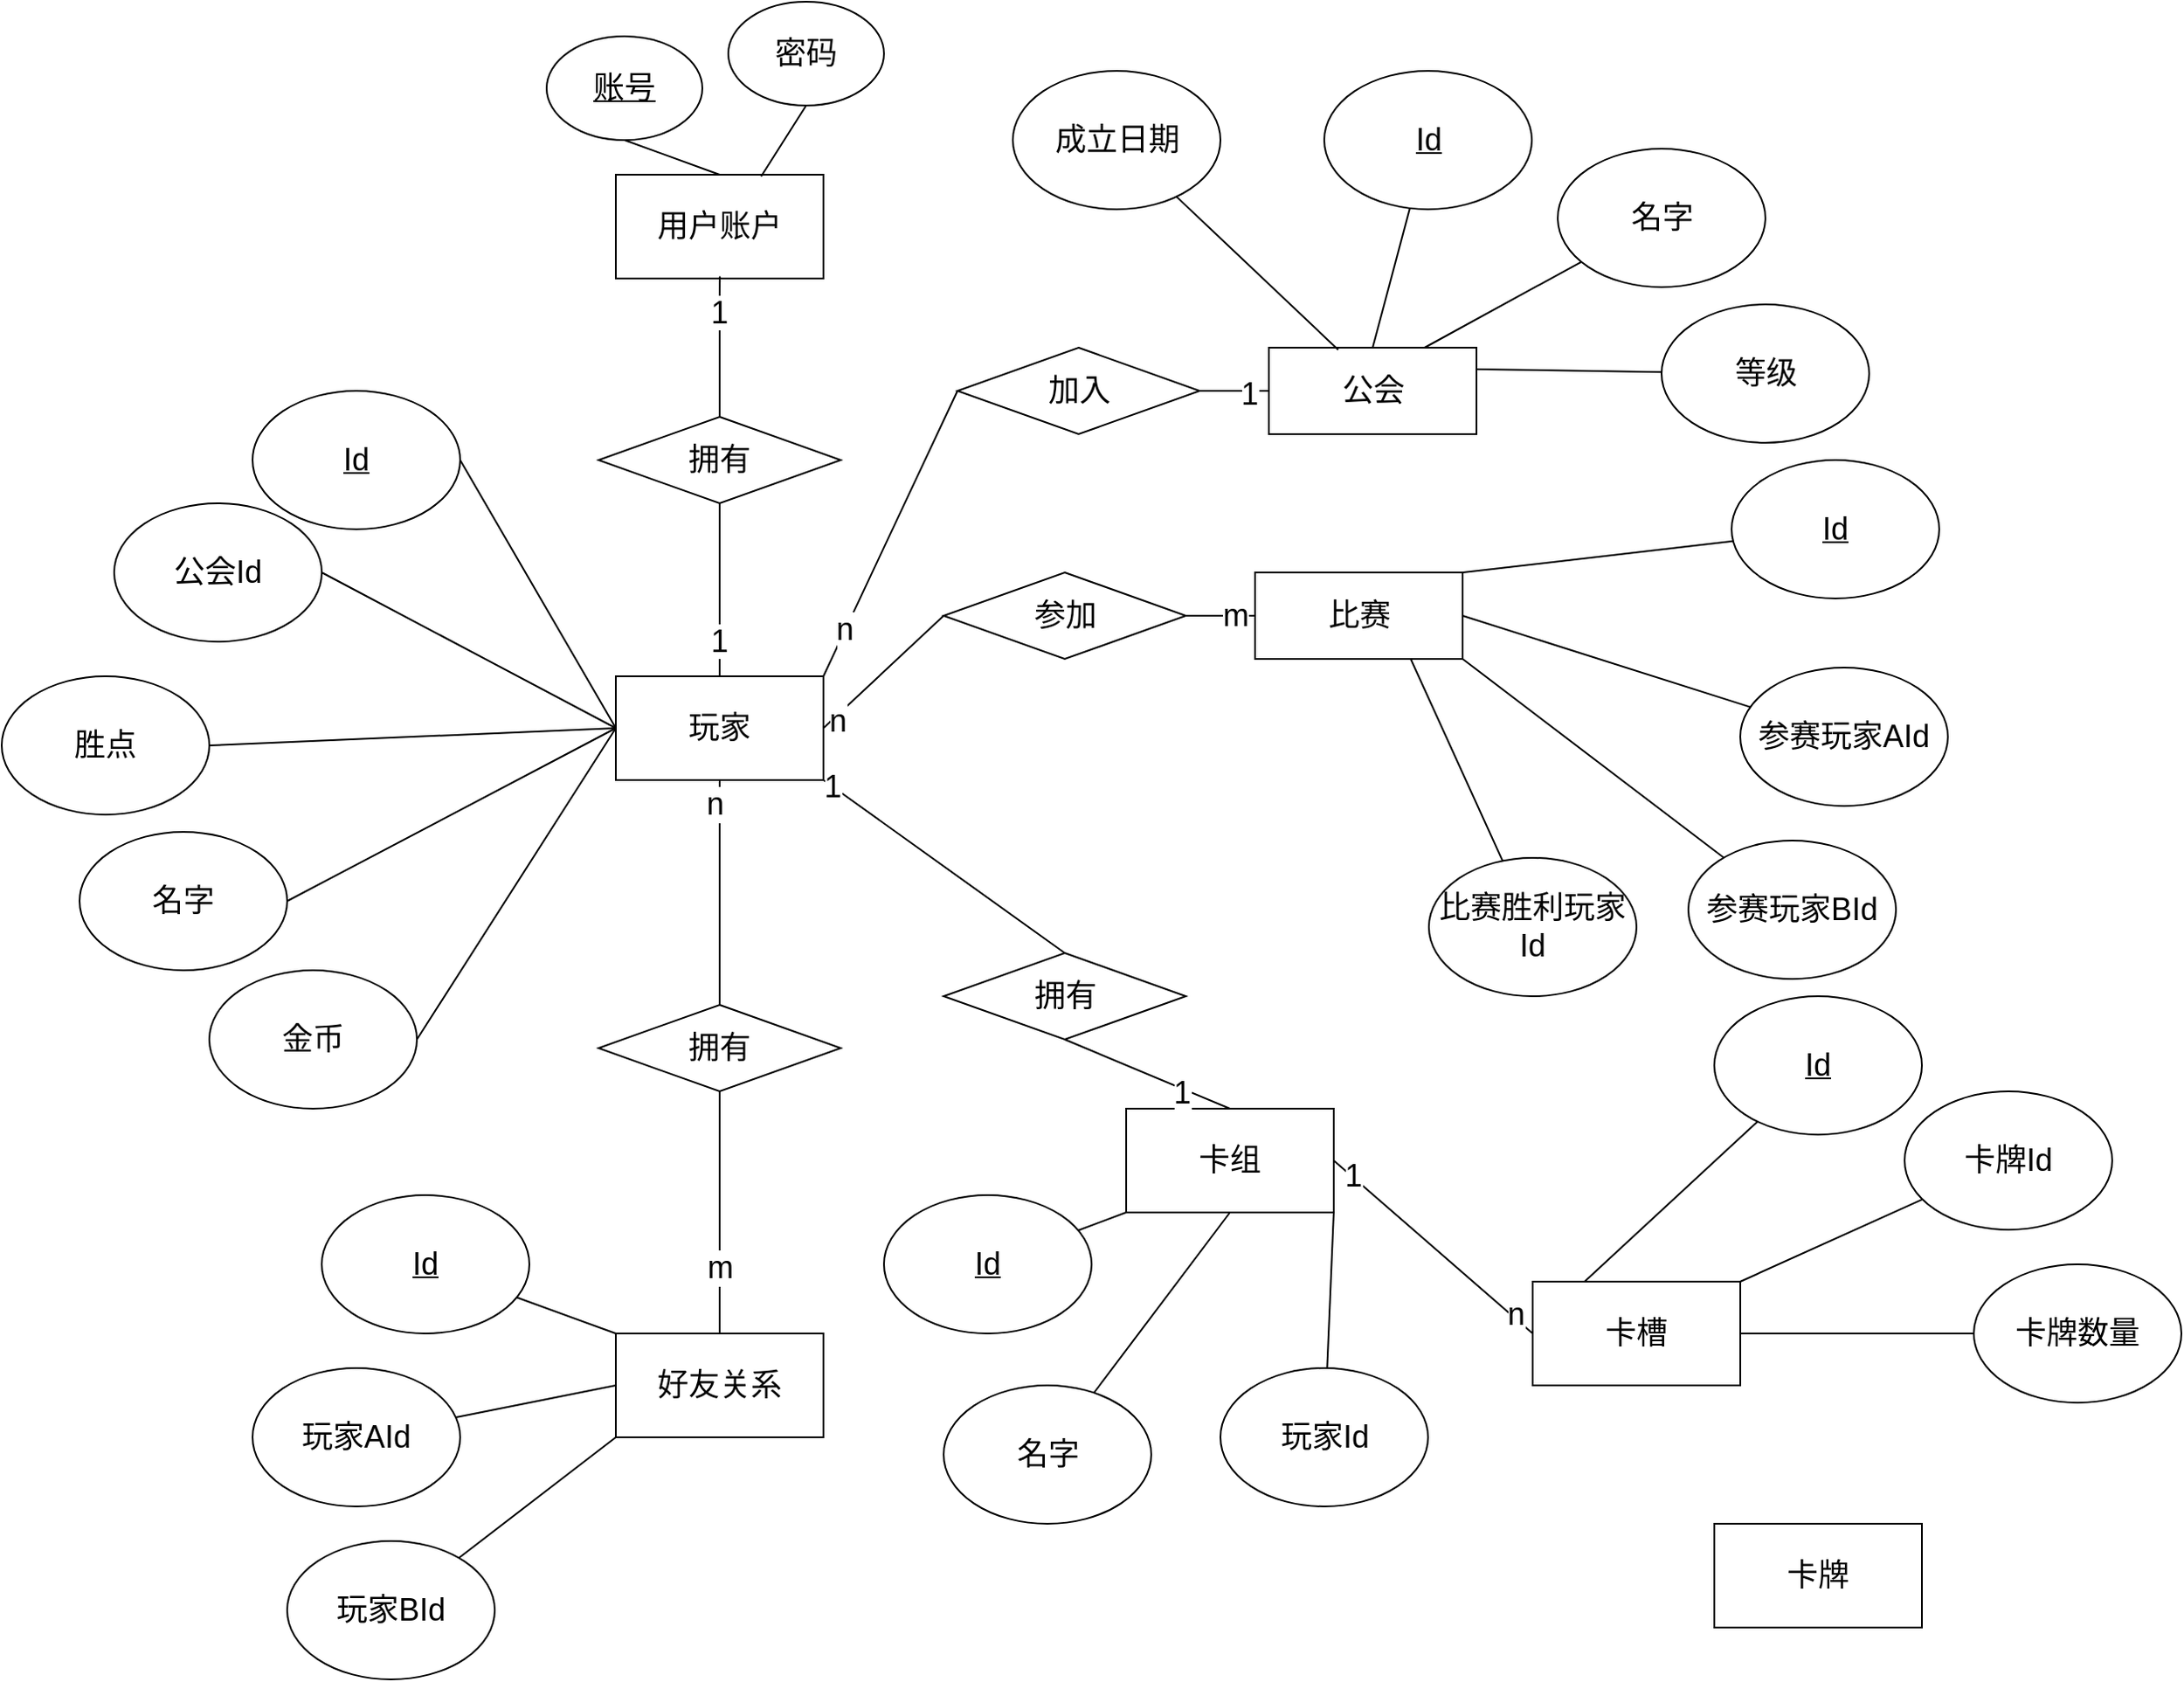 <mxfile version="14.7.0" type="github">
  <diagram id="R2lEEEUBdFMjLlhIrx00" name="Page-1">
    <mxGraphModel dx="2881" dy="1149" grid="1" gridSize="10" guides="1" tooltips="1" connect="1" arrows="1" fold="1" page="1" pageScale="1" pageWidth="850" pageHeight="1100" math="0" shadow="0" extFonts="Permanent Marker^https://fonts.googleapis.com/css?family=Permanent+Marker">
      <root>
        <mxCell id="0" />
        <mxCell id="1" parent="0" />
        <mxCell id="vkFkrPYaUuaXuIz3o4dd-1" value="玩家" style="rounded=0;whiteSpace=wrap;html=1;fontSize=18;" parent="1" vertex="1">
          <mxGeometry x="-45" y="390" width="120" height="60" as="geometry" />
        </mxCell>
        <mxCell id="vkFkrPYaUuaXuIz3o4dd-2" value="用户账户" style="rounded=0;whiteSpace=wrap;html=1;fontSize=18;" parent="1" vertex="1">
          <mxGeometry x="-45" y="100" width="120" height="60" as="geometry" />
        </mxCell>
        <mxCell id="vkFkrPYaUuaXuIz3o4dd-4" value="" style="endArrow=none;html=1;entryX=0.5;entryY=0;entryDx=0;entryDy=0;exitX=0.5;exitY=1;exitDx=0;exitDy=0;fontSize=18;" parent="1" source="vkFkrPYaUuaXuIz3o4dd-5" target="vkFkrPYaUuaXuIz3o4dd-2" edge="1">
          <mxGeometry width="50" height="50" relative="1" as="geometry">
            <mxPoint x="15" y="130" as="sourcePoint" />
            <mxPoint x="25" y="340" as="targetPoint" />
          </mxGeometry>
        </mxCell>
        <mxCell id="vkFkrPYaUuaXuIz3o4dd-5" value="&lt;u style=&quot;font-size: 18px;&quot;&gt;账号&lt;/u&gt;" style="ellipse;whiteSpace=wrap;html=1;fontSize=18;" parent="1" vertex="1">
          <mxGeometry x="-85" y="20" width="90" height="60" as="geometry" />
        </mxCell>
        <mxCell id="vkFkrPYaUuaXuIz3o4dd-7" value="" style="endArrow=none;html=1;entryX=0.7;entryY=0.017;entryDx=0;entryDy=0;exitX=0.5;exitY=1;exitDx=0;exitDy=0;entryPerimeter=0;fontSize=18;" parent="1" source="vkFkrPYaUuaXuIz3o4dd-8" target="vkFkrPYaUuaXuIz3o4dd-2" edge="1">
          <mxGeometry width="50" height="50" relative="1" as="geometry">
            <mxPoint x="120" y="110" as="sourcePoint" />
            <mxPoint x="120" y="150" as="targetPoint" />
          </mxGeometry>
        </mxCell>
        <mxCell id="vkFkrPYaUuaXuIz3o4dd-8" value="密码" style="ellipse;whiteSpace=wrap;html=1;fontSize=18;" parent="1" vertex="1">
          <mxGeometry x="20" width="90" height="60" as="geometry" />
        </mxCell>
        <mxCell id="vkFkrPYaUuaXuIz3o4dd-9" value="" style="endArrow=none;html=1;entryX=0.5;entryY=1;entryDx=0;entryDy=0;exitX=0.5;exitY=0;exitDx=0;exitDy=0;fontSize=18;" parent="1" source="vkFkrPYaUuaXuIz3o4dd-13" target="vkFkrPYaUuaXuIz3o4dd-10" edge="1">
          <mxGeometry width="50" height="50" relative="1" as="geometry">
            <mxPoint x="-25" y="390" as="sourcePoint" />
            <mxPoint x="25" y="340" as="targetPoint" />
          </mxGeometry>
        </mxCell>
        <mxCell id="vkFkrPYaUuaXuIz3o4dd-10" value="1" style="text;html=1;strokeColor=none;fillColor=none;align=center;verticalAlign=middle;whiteSpace=wrap;rounded=0;fontSize=18;" parent="1" vertex="1">
          <mxGeometry x="-5" y="170" width="40" height="20" as="geometry" />
        </mxCell>
        <mxCell id="vkFkrPYaUuaXuIz3o4dd-12" value="" style="endArrow=none;html=1;entryX=0.5;entryY=0;entryDx=0;entryDy=0;exitX=0.501;exitY=0.979;exitDx=0;exitDy=0;exitPerimeter=0;fontSize=18;" parent="1" source="vkFkrPYaUuaXuIz3o4dd-2" target="vkFkrPYaUuaXuIz3o4dd-10" edge="1">
          <mxGeometry width="50" height="50" relative="1" as="geometry">
            <mxPoint x="-5" y="300" as="sourcePoint" />
            <mxPoint x="45" y="250" as="targetPoint" />
          </mxGeometry>
        </mxCell>
        <mxCell id="vkFkrPYaUuaXuIz3o4dd-13" value="拥有" style="rhombus;whiteSpace=wrap;html=1;fontSize=18;" parent="1" vertex="1">
          <mxGeometry x="-55" y="240" width="140" height="50" as="geometry" />
        </mxCell>
        <mxCell id="vkFkrPYaUuaXuIz3o4dd-15" value="" style="endArrow=none;html=1;exitX=0.5;exitY=1;exitDx=0;exitDy=0;entryX=0.5;entryY=0;entryDx=0;entryDy=0;fontSize=18;" parent="1" source="vkFkrPYaUuaXuIz3o4dd-13" target="vkFkrPYaUuaXuIz3o4dd-16" edge="1">
          <mxGeometry width="50" height="50" relative="1" as="geometry">
            <mxPoint x="-48.36" y="288.8" as="sourcePoint" />
            <mxPoint x="-5" y="340" as="targetPoint" />
          </mxGeometry>
        </mxCell>
        <mxCell id="vkFkrPYaUuaXuIz3o4dd-16" value="1" style="text;html=1;strokeColor=none;fillColor=none;align=center;verticalAlign=middle;whiteSpace=wrap;rounded=0;fontSize=18;" parent="1" vertex="1">
          <mxGeometry x="-5" y="360" width="40" height="20" as="geometry" />
        </mxCell>
        <mxCell id="vkFkrPYaUuaXuIz3o4dd-17" value="" style="endArrow=none;html=1;exitX=0.5;exitY=0;exitDx=0;exitDy=0;entryX=0.5;entryY=1;entryDx=0;entryDy=0;fontSize=18;" parent="1" source="vkFkrPYaUuaXuIz3o4dd-1" target="vkFkrPYaUuaXuIz3o4dd-16" edge="1">
          <mxGeometry width="50" height="50" relative="1" as="geometry">
            <mxPoint x="25" y="290" as="sourcePoint" />
            <mxPoint x="15" y="360" as="targetPoint" />
          </mxGeometry>
        </mxCell>
        <mxCell id="vkFkrPYaUuaXuIz3o4dd-19" value="&lt;u style=&quot;font-size: 18px;&quot;&gt;Id&lt;/u&gt;" style="ellipse;whiteSpace=wrap;html=1;fontSize=18;" parent="1" vertex="1">
          <mxGeometry x="-255" y="225" width="120" height="80" as="geometry" />
        </mxCell>
        <mxCell id="vkFkrPYaUuaXuIz3o4dd-20" value="" style="endArrow=none;html=1;exitX=1;exitY=0.5;exitDx=0;exitDy=0;entryX=0;entryY=0.5;entryDx=0;entryDy=0;fontSize=18;" parent="1" source="vkFkrPYaUuaXuIz3o4dd-19" target="vkFkrPYaUuaXuIz3o4dd-1" edge="1">
          <mxGeometry width="50" height="50" relative="1" as="geometry">
            <mxPoint x="-55" y="350" as="sourcePoint" />
            <mxPoint x="-50" y="410" as="targetPoint" />
          </mxGeometry>
        </mxCell>
        <mxCell id="vkFkrPYaUuaXuIz3o4dd-21" value="名字" style="ellipse;whiteSpace=wrap;html=1;fontSize=18;" parent="1" vertex="1">
          <mxGeometry x="-355" y="480" width="120" height="80" as="geometry" />
        </mxCell>
        <mxCell id="vkFkrPYaUuaXuIz3o4dd-22" value="" style="endArrow=none;html=1;exitX=1;exitY=0.5;exitDx=0;exitDy=0;entryX=0;entryY=0.5;entryDx=0;entryDy=0;fontSize=18;" parent="1" source="vkFkrPYaUuaXuIz3o4dd-21" target="vkFkrPYaUuaXuIz3o4dd-1" edge="1">
          <mxGeometry width="50" height="50" relative="1" as="geometry">
            <mxPoint x="-45" y="440" as="sourcePoint" />
            <mxPoint x="-35" y="480" as="targetPoint" />
          </mxGeometry>
        </mxCell>
        <mxCell id="vkFkrPYaUuaXuIz3o4dd-34" value="好友关系" style="rounded=0;whiteSpace=wrap;html=1;fontSize=18;" parent="1" vertex="1">
          <mxGeometry x="-45" y="770" width="120" height="60" as="geometry" />
        </mxCell>
        <mxCell id="vkFkrPYaUuaXuIz3o4dd-36" value="" style="endArrow=none;html=1;exitX=0;exitY=0;exitDx=0;exitDy=0;fontSize=18;" parent="1" source="vkFkrPYaUuaXuIz3o4dd-34" target="vkFkrPYaUuaXuIz3o4dd-37" edge="1">
          <mxGeometry width="50" height="50" relative="1" as="geometry">
            <mxPoint x="235" y="650" as="sourcePoint" />
            <mxPoint x="-105" y="750" as="targetPoint" />
          </mxGeometry>
        </mxCell>
        <mxCell id="vkFkrPYaUuaXuIz3o4dd-37" value="&lt;u style=&quot;font-size: 18px;&quot;&gt;Id&lt;/u&gt;" style="ellipse;whiteSpace=wrap;html=1;fontSize=18;" parent="1" vertex="1">
          <mxGeometry x="-215" y="690" width="120" height="80" as="geometry" />
        </mxCell>
        <mxCell id="vkFkrPYaUuaXuIz3o4dd-38" value="" style="endArrow=none;html=1;exitX=0;exitY=0.5;exitDx=0;exitDy=0;fontSize=18;" parent="1" source="vkFkrPYaUuaXuIz3o4dd-34" target="vkFkrPYaUuaXuIz3o4dd-39" edge="1">
          <mxGeometry width="50" height="50" relative="1" as="geometry">
            <mxPoint x="235" y="650" as="sourcePoint" />
            <mxPoint x="-135" y="790" as="targetPoint" />
          </mxGeometry>
        </mxCell>
        <mxCell id="vkFkrPYaUuaXuIz3o4dd-39" value="玩家AId" style="ellipse;whiteSpace=wrap;html=1;fontSize=18;" parent="1" vertex="1">
          <mxGeometry x="-255" y="790" width="120" height="80" as="geometry" />
        </mxCell>
        <mxCell id="vkFkrPYaUuaXuIz3o4dd-40" value="" style="endArrow=none;html=1;exitX=0;exitY=1;exitDx=0;exitDy=0;fontSize=18;" parent="1" source="vkFkrPYaUuaXuIz3o4dd-34" target="vkFkrPYaUuaXuIz3o4dd-41" edge="1">
          <mxGeometry width="50" height="50" relative="1" as="geometry">
            <mxPoint x="225" y="740" as="sourcePoint" />
            <mxPoint x="-195" y="900" as="targetPoint" />
          </mxGeometry>
        </mxCell>
        <mxCell id="vkFkrPYaUuaXuIz3o4dd-41" value="玩家BId" style="ellipse;whiteSpace=wrap;html=1;fontSize=18;" parent="1" vertex="1">
          <mxGeometry x="-235" y="890" width="120" height="80" as="geometry" />
        </mxCell>
        <mxCell id="vkFkrPYaUuaXuIz3o4dd-42" value="" style="endArrow=none;html=1;exitX=0.5;exitY=0;exitDx=0;exitDy=0;entryX=0.5;entryY=1;entryDx=0;entryDy=0;fontSize=18;" parent="1" source="vkFkrPYaUuaXuIz3o4dd-34" target="vkFkrPYaUuaXuIz3o4dd-44" edge="1">
          <mxGeometry width="50" height="50" relative="1" as="geometry">
            <mxPoint x="470" y="750" as="sourcePoint" />
            <mxPoint x="260" y="730" as="targetPoint" />
          </mxGeometry>
        </mxCell>
        <mxCell id="Mea2621qkBVW6a5re74a-2" value="m" style="edgeLabel;html=1;align=center;verticalAlign=middle;resizable=0;points=[];fontSize=18;" vertex="1" connectable="0" parent="vkFkrPYaUuaXuIz3o4dd-42">
          <mxGeometry x="-0.46" relative="1" as="geometry">
            <mxPoint as="offset" />
          </mxGeometry>
        </mxCell>
        <mxCell id="vkFkrPYaUuaXuIz3o4dd-44" value="拥有" style="rhombus;whiteSpace=wrap;html=1;fontSize=18;" parent="1" vertex="1">
          <mxGeometry x="-55" y="580" width="140" height="50" as="geometry" />
        </mxCell>
        <mxCell id="vkFkrPYaUuaXuIz3o4dd-45" value="" style="endArrow=none;html=1;exitX=0.5;exitY=0;exitDx=0;exitDy=0;entryX=0.5;entryY=1;entryDx=0;entryDy=0;fontSize=18;" parent="1" source="vkFkrPYaUuaXuIz3o4dd-44" target="vkFkrPYaUuaXuIz3o4dd-1" edge="1">
          <mxGeometry width="50" height="50" relative="1" as="geometry">
            <mxPoint x="470" y="680" as="sourcePoint" />
            <mxPoint x="520" y="630" as="targetPoint" />
          </mxGeometry>
        </mxCell>
        <mxCell id="Mea2621qkBVW6a5re74a-1" value="n" style="edgeLabel;html=1;align=center;verticalAlign=middle;resizable=0;points=[];fontSize=18;" vertex="1" connectable="0" parent="vkFkrPYaUuaXuIz3o4dd-45">
          <mxGeometry x="0.788" y="3" relative="1" as="geometry">
            <mxPoint as="offset" />
          </mxGeometry>
        </mxCell>
        <mxCell id="vkFkrPYaUuaXuIz3o4dd-47" value="比赛" style="rounded=0;whiteSpace=wrap;html=1;fontSize=18;" parent="1" vertex="1">
          <mxGeometry x="324.5" y="330" width="120" height="50" as="geometry" />
        </mxCell>
        <mxCell id="vkFkrPYaUuaXuIz3o4dd-48" value="" style="endArrow=none;html=1;exitX=1;exitY=0;exitDx=0;exitDy=0;fontSize=18;" parent="1" source="vkFkrPYaUuaXuIz3o4dd-47" target="vkFkrPYaUuaXuIz3o4dd-49" edge="1">
          <mxGeometry width="50" height="50" relative="1" as="geometry">
            <mxPoint x="145" y="460" as="sourcePoint" />
            <mxPoint x="405" y="470" as="targetPoint" />
          </mxGeometry>
        </mxCell>
        <mxCell id="vkFkrPYaUuaXuIz3o4dd-49" value="&lt;u style=&quot;font-size: 18px;&quot;&gt;Id&lt;/u&gt;" style="ellipse;whiteSpace=wrap;html=1;fontSize=18;" parent="1" vertex="1">
          <mxGeometry x="600" y="265" width="120" height="80" as="geometry" />
        </mxCell>
        <mxCell id="vkFkrPYaUuaXuIz3o4dd-50" value="" style="endArrow=none;html=1;exitX=1;exitY=0.5;exitDx=0;exitDy=0;fontSize=18;" parent="1" source="vkFkrPYaUuaXuIz3o4dd-47" target="vkFkrPYaUuaXuIz3o4dd-51" edge="1">
          <mxGeometry width="50" height="50" relative="1" as="geometry">
            <mxPoint x="145" y="460" as="sourcePoint" />
            <mxPoint x="355" y="570" as="targetPoint" />
          </mxGeometry>
        </mxCell>
        <mxCell id="vkFkrPYaUuaXuIz3o4dd-51" value="参赛玩家AId" style="ellipse;whiteSpace=wrap;html=1;fontSize=18;" parent="1" vertex="1">
          <mxGeometry x="605" y="385" width="120" height="80" as="geometry" />
        </mxCell>
        <mxCell id="vkFkrPYaUuaXuIz3o4dd-52" value="" style="endArrow=none;html=1;exitX=1;exitY=1;exitDx=0;exitDy=0;fontSize=18;" parent="1" source="vkFkrPYaUuaXuIz3o4dd-47" target="vkFkrPYaUuaXuIz3o4dd-53" edge="1">
          <mxGeometry width="50" height="50" relative="1" as="geometry">
            <mxPoint x="145" y="460" as="sourcePoint" />
            <mxPoint x="375" y="660" as="targetPoint" />
          </mxGeometry>
        </mxCell>
        <mxCell id="vkFkrPYaUuaXuIz3o4dd-53" value="参赛玩家BId" style="ellipse;whiteSpace=wrap;html=1;fontSize=18;" parent="1" vertex="1">
          <mxGeometry x="575" y="485" width="120" height="80" as="geometry" />
        </mxCell>
        <mxCell id="vkFkrPYaUuaXuIz3o4dd-54" value="" style="endArrow=none;html=1;exitX=0.75;exitY=1;exitDx=0;exitDy=0;fontSize=18;" parent="1" source="vkFkrPYaUuaXuIz3o4dd-47" target="vkFkrPYaUuaXuIz3o4dd-55" edge="1">
          <mxGeometry width="50" height="50" relative="1" as="geometry">
            <mxPoint x="145" y="460" as="sourcePoint" />
            <mxPoint x="275" y="670" as="targetPoint" />
          </mxGeometry>
        </mxCell>
        <mxCell id="vkFkrPYaUuaXuIz3o4dd-55" value="比赛胜利玩家Id" style="ellipse;whiteSpace=wrap;html=1;fontSize=18;" parent="1" vertex="1">
          <mxGeometry x="425" y="495" width="120" height="80" as="geometry" />
        </mxCell>
        <mxCell id="vkFkrPYaUuaXuIz3o4dd-56" value="" style="endArrow=none;html=1;exitX=0;exitY=0.5;exitDx=0;exitDy=0;entryX=1;entryY=0.5;entryDx=0;entryDy=0;fontSize=18;" parent="1" source="vkFkrPYaUuaXuIz3o4dd-47" target="vkFkrPYaUuaXuIz3o4dd-57" edge="1">
          <mxGeometry width="50" height="50" relative="1" as="geometry">
            <mxPoint x="140" y="510.0" as="sourcePoint" />
            <mxPoint x="385" y="470" as="targetPoint" />
          </mxGeometry>
        </mxCell>
        <mxCell id="Mea2621qkBVW6a5re74a-4" value="m" style="edgeLabel;html=1;align=center;verticalAlign=middle;resizable=0;points=[];fontSize=18;" vertex="1" connectable="0" parent="vkFkrPYaUuaXuIz3o4dd-56">
          <mxGeometry x="-0.422" relative="1" as="geometry">
            <mxPoint as="offset" />
          </mxGeometry>
        </mxCell>
        <mxCell id="vkFkrPYaUuaXuIz3o4dd-57" value="参加" style="rhombus;whiteSpace=wrap;html=1;fontSize=18;" parent="1" vertex="1">
          <mxGeometry x="144.5" y="330" width="140" height="50" as="geometry" />
        </mxCell>
        <mxCell id="vkFkrPYaUuaXuIz3o4dd-58" value="" style="endArrow=none;html=1;exitX=0;exitY=0.5;exitDx=0;exitDy=0;entryX=1;entryY=0.5;entryDx=0;entryDy=0;fontSize=18;" parent="1" source="vkFkrPYaUuaXuIz3o4dd-57" target="vkFkrPYaUuaXuIz3o4dd-1" edge="1">
          <mxGeometry width="50" height="50" relative="1" as="geometry">
            <mxPoint x="600" y="690" as="sourcePoint" />
            <mxPoint x="80" y="440" as="targetPoint" />
          </mxGeometry>
        </mxCell>
        <mxCell id="Mea2621qkBVW6a5re74a-3" value="n" style="edgeLabel;html=1;align=center;verticalAlign=middle;resizable=0;points=[];fontSize=18;" vertex="1" connectable="0" parent="vkFkrPYaUuaXuIz3o4dd-58">
          <mxGeometry x="0.816" y="2" relative="1" as="geometry">
            <mxPoint as="offset" />
          </mxGeometry>
        </mxCell>
        <mxCell id="vkFkrPYaUuaXuIz3o4dd-59" value="公会" style="rounded=0;whiteSpace=wrap;html=1;fontSize=18;" parent="1" vertex="1">
          <mxGeometry x="332.5" y="200" width="120" height="50" as="geometry" />
        </mxCell>
        <mxCell id="vkFkrPYaUuaXuIz3o4dd-61" value="" style="endArrow=none;html=1;exitX=0.5;exitY=0;exitDx=0;exitDy=0;fontSize=18;" parent="1" source="vkFkrPYaUuaXuIz3o4dd-59" target="vkFkrPYaUuaXuIz3o4dd-62" edge="1">
          <mxGeometry width="50" height="50" relative="1" as="geometry">
            <mxPoint x="317.5" y="-185" as="sourcePoint" />
            <mxPoint x="317.5" y="-55" as="targetPoint" />
          </mxGeometry>
        </mxCell>
        <mxCell id="vkFkrPYaUuaXuIz3o4dd-62" value="&lt;u style=&quot;font-size: 18px;&quot;&gt;Id&lt;/u&gt;" style="ellipse;whiteSpace=wrap;html=1;fontSize=18;" parent="1" vertex="1">
          <mxGeometry x="364.5" y="40" width="120" height="80" as="geometry" />
        </mxCell>
        <mxCell id="vkFkrPYaUuaXuIz3o4dd-63" value="公会Id" style="ellipse;whiteSpace=wrap;html=1;fontSize=18;" parent="1" vertex="1">
          <mxGeometry x="-335" y="290" width="120" height="80" as="geometry" />
        </mxCell>
        <mxCell id="vkFkrPYaUuaXuIz3o4dd-64" value="" style="endArrow=none;html=1;exitX=1;exitY=0.5;exitDx=0;exitDy=0;entryX=0;entryY=0.5;entryDx=0;entryDy=0;fontSize=18;" parent="1" source="vkFkrPYaUuaXuIz3o4dd-63" target="vkFkrPYaUuaXuIz3o4dd-1" edge="1">
          <mxGeometry width="50" height="50" relative="1" as="geometry">
            <mxPoint x="-85" y="400" as="sourcePoint" />
            <mxPoint x="-50" y="400" as="targetPoint" />
          </mxGeometry>
        </mxCell>
        <mxCell id="vkFkrPYaUuaXuIz3o4dd-65" value="" style="endArrow=none;html=1;exitX=0;exitY=0.5;exitDx=0;exitDy=0;entryX=1;entryY=0.5;entryDx=0;entryDy=0;fontSize=18;" parent="1" source="vkFkrPYaUuaXuIz3o4dd-59" target="vkFkrPYaUuaXuIz3o4dd-66" edge="1">
          <mxGeometry width="50" height="50" relative="1" as="geometry">
            <mxPoint x="267.5" y="430" as="sourcePoint" />
            <mxPoint x="407.5" y="400" as="targetPoint" />
          </mxGeometry>
        </mxCell>
        <mxCell id="Mea2621qkBVW6a5re74a-6" value="1" style="edgeLabel;html=1;align=center;verticalAlign=middle;resizable=0;points=[];fontSize=18;" vertex="1" connectable="0" parent="vkFkrPYaUuaXuIz3o4dd-65">
          <mxGeometry x="-0.424" y="2" relative="1" as="geometry">
            <mxPoint as="offset" />
          </mxGeometry>
        </mxCell>
        <mxCell id="vkFkrPYaUuaXuIz3o4dd-66" value="加入" style="rhombus;whiteSpace=wrap;html=1;fontSize=18;" parent="1" vertex="1">
          <mxGeometry x="152.5" y="200" width="140" height="50" as="geometry" />
        </mxCell>
        <mxCell id="vkFkrPYaUuaXuIz3o4dd-67" value="" style="endArrow=none;html=1;exitX=0;exitY=0.5;exitDx=0;exitDy=0;entryX=1;entryY=0;entryDx=0;entryDy=0;fontSize=18;" parent="1" source="vkFkrPYaUuaXuIz3o4dd-66" target="vkFkrPYaUuaXuIz3o4dd-1" edge="1">
          <mxGeometry width="50" height="50" relative="1" as="geometry">
            <mxPoint x="610" y="580" as="sourcePoint" />
            <mxPoint x="67.5" y="350" as="targetPoint" />
          </mxGeometry>
        </mxCell>
        <mxCell id="Mea2621qkBVW6a5re74a-5" value="n" style="edgeLabel;html=1;align=center;verticalAlign=middle;resizable=0;points=[];fontSize=18;" vertex="1" connectable="0" parent="vkFkrPYaUuaXuIz3o4dd-67">
          <mxGeometry x="0.675" y="-1" relative="1" as="geometry">
            <mxPoint as="offset" />
          </mxGeometry>
        </mxCell>
        <mxCell id="vkFkrPYaUuaXuIz3o4dd-68" value="" style="endArrow=none;html=1;exitX=0.75;exitY=0;exitDx=0;exitDy=0;fontSize=18;" parent="1" source="vkFkrPYaUuaXuIz3o4dd-59" target="vkFkrPYaUuaXuIz3o4dd-69" edge="1">
          <mxGeometry width="50" height="50" relative="1" as="geometry">
            <mxPoint x="462.5" y="75" as="sourcePoint" />
            <mxPoint x="412.5" y="-20" as="targetPoint" />
          </mxGeometry>
        </mxCell>
        <mxCell id="vkFkrPYaUuaXuIz3o4dd-69" value="名字" style="ellipse;whiteSpace=wrap;html=1;fontSize=18;" parent="1" vertex="1">
          <mxGeometry x="499.5" y="85" width="120" height="80" as="geometry" />
        </mxCell>
        <mxCell id="vkFkrPYaUuaXuIz3o4dd-70" value="" style="endArrow=none;html=1;exitX=1;exitY=0.25;exitDx=0;exitDy=0;fontSize=18;" parent="1" source="vkFkrPYaUuaXuIz3o4dd-59" target="vkFkrPYaUuaXuIz3o4dd-71" edge="1">
          <mxGeometry width="50" height="50" relative="1" as="geometry">
            <mxPoint x="457.5" y="90" as="sourcePoint" />
            <mxPoint x="472.5" y="30" as="targetPoint" />
          </mxGeometry>
        </mxCell>
        <mxCell id="vkFkrPYaUuaXuIz3o4dd-71" value="等级" style="ellipse;whiteSpace=wrap;html=1;fontSize=18;" parent="1" vertex="1">
          <mxGeometry x="559.5" y="175" width="120" height="80" as="geometry" />
        </mxCell>
        <mxCell id="vkFkrPYaUuaXuIz3o4dd-72" value="" style="endArrow=none;html=1;exitX=0.334;exitY=0.025;exitDx=0;exitDy=0;exitPerimeter=0;fontSize=18;" parent="1" source="vkFkrPYaUuaXuIz3o4dd-59" target="vkFkrPYaUuaXuIz3o4dd-73" edge="1">
          <mxGeometry width="50" height="50" relative="1" as="geometry">
            <mxPoint x="82.5" y="-5" as="sourcePoint" />
            <mxPoint x="97.5" y="-65" as="targetPoint" />
          </mxGeometry>
        </mxCell>
        <mxCell id="vkFkrPYaUuaXuIz3o4dd-73" value="成立日期" style="ellipse;whiteSpace=wrap;html=1;fontSize=18;" parent="1" vertex="1">
          <mxGeometry x="184.5" y="40" width="120" height="80" as="geometry" />
        </mxCell>
        <mxCell id="vkFkrPYaUuaXuIz3o4dd-74" value="金币" style="ellipse;whiteSpace=wrap;html=1;fontSize=18;" parent="1" vertex="1">
          <mxGeometry x="-280" y="560" width="120" height="80" as="geometry" />
        </mxCell>
        <mxCell id="vkFkrPYaUuaXuIz3o4dd-75" value="" style="endArrow=none;html=1;exitX=1;exitY=0.5;exitDx=0;exitDy=0;entryX=0;entryY=0.5;entryDx=0;entryDy=0;fontSize=18;" parent="1" source="vkFkrPYaUuaXuIz3o4dd-74" target="vkFkrPYaUuaXuIz3o4dd-1" edge="1">
          <mxGeometry width="50" height="50" relative="1" as="geometry">
            <mxPoint x="-35" y="530" as="sourcePoint" />
            <mxPoint x="-35" y="540" as="targetPoint" />
          </mxGeometry>
        </mxCell>
        <mxCell id="vkFkrPYaUuaXuIz3o4dd-76" value="胜点" style="ellipse;whiteSpace=wrap;html=1;fontSize=18;" parent="1" vertex="1">
          <mxGeometry x="-400" y="390" width="120" height="80" as="geometry" />
        </mxCell>
        <mxCell id="vkFkrPYaUuaXuIz3o4dd-77" value="" style="endArrow=none;html=1;exitX=1;exitY=0.5;exitDx=0;exitDy=0;entryX=0;entryY=0.5;entryDx=0;entryDy=0;fontSize=18;" parent="1" source="vkFkrPYaUuaXuIz3o4dd-76" target="vkFkrPYaUuaXuIz3o4dd-1" edge="1">
          <mxGeometry width="50" height="50" relative="1" as="geometry">
            <mxPoint x="-25" y="540" as="sourcePoint" />
            <mxPoint x="-5" y="460" as="targetPoint" />
          </mxGeometry>
        </mxCell>
        <mxCell id="Mea2621qkBVW6a5re74a-7" value="卡组" style="rounded=0;whiteSpace=wrap;html=1;fontSize=18;" vertex="1" parent="1">
          <mxGeometry x="250" y="640" width="120" height="60" as="geometry" />
        </mxCell>
        <mxCell id="Mea2621qkBVW6a5re74a-8" value="拥有" style="rhombus;whiteSpace=wrap;html=1;fontSize=18;" vertex="1" parent="1">
          <mxGeometry x="144.5" y="550" width="140" height="50" as="geometry" />
        </mxCell>
        <mxCell id="Mea2621qkBVW6a5re74a-11" value="" style="endArrow=none;html=1;shadow=0;fontSize=18;strokeColor=#000000;entryX=1;entryY=1;entryDx=0;entryDy=0;exitX=0.5;exitY=0;exitDx=0;exitDy=0;" edge="1" parent="1" source="Mea2621qkBVW6a5re74a-8" target="vkFkrPYaUuaXuIz3o4dd-1">
          <mxGeometry width="50" height="50" relative="1" as="geometry">
            <mxPoint x="90" y="520" as="sourcePoint" />
            <mxPoint x="140" y="470" as="targetPoint" />
          </mxGeometry>
        </mxCell>
        <mxCell id="Mea2621qkBVW6a5re74a-15" value="1" style="edgeLabel;html=1;align=center;verticalAlign=middle;resizable=0;points=[];fontSize=18;" vertex="1" connectable="0" parent="Mea2621qkBVW6a5re74a-11">
          <mxGeometry x="0.927" relative="1" as="geometry">
            <mxPoint as="offset" />
          </mxGeometry>
        </mxCell>
        <mxCell id="Mea2621qkBVW6a5re74a-17" value="" style="endArrow=none;html=1;shadow=0;fontSize=18;strokeColor=#000000;entryX=0.5;entryY=1;entryDx=0;entryDy=0;exitX=0.5;exitY=0;exitDx=0;exitDy=0;" edge="1" parent="1" source="Mea2621qkBVW6a5re74a-7" target="Mea2621qkBVW6a5re74a-8">
          <mxGeometry width="50" height="50" relative="1" as="geometry">
            <mxPoint x="210" y="650" as="sourcePoint" />
            <mxPoint x="260" y="600" as="targetPoint" />
          </mxGeometry>
        </mxCell>
        <mxCell id="Mea2621qkBVW6a5re74a-36" value="1" style="edgeLabel;html=1;align=center;verticalAlign=middle;resizable=0;points=[];fontSize=18;" vertex="1" connectable="0" parent="Mea2621qkBVW6a5re74a-17">
          <mxGeometry x="-0.426" y="2" relative="1" as="geometry">
            <mxPoint as="offset" />
          </mxGeometry>
        </mxCell>
        <mxCell id="Mea2621qkBVW6a5re74a-18" value="" style="endArrow=none;html=1;exitX=0;exitY=1;exitDx=0;exitDy=0;fontSize=18;" edge="1" parent="1" target="Mea2621qkBVW6a5re74a-19" source="Mea2621qkBVW6a5re74a-7">
          <mxGeometry width="50" height="50" relative="1" as="geometry">
            <mxPoint x="30" y="630" as="sourcePoint" />
            <mxPoint x="-0.25" y="940" as="targetPoint" />
          </mxGeometry>
        </mxCell>
        <mxCell id="Mea2621qkBVW6a5re74a-19" value="&lt;u style=&quot;font-size: 18px;&quot;&gt;Id&lt;/u&gt;" style="ellipse;whiteSpace=wrap;html=1;fontSize=18;" vertex="1" parent="1">
          <mxGeometry x="110" y="690" width="120" height="80" as="geometry" />
        </mxCell>
        <mxCell id="Mea2621qkBVW6a5re74a-20" value="" style="endArrow=none;html=1;exitX=0.5;exitY=1;exitDx=0;exitDy=0;fontSize=18;" edge="1" parent="1" target="Mea2621qkBVW6a5re74a-21" source="Mea2621qkBVW6a5re74a-7">
          <mxGeometry width="50" height="50" relative="1" as="geometry">
            <mxPoint x="354.5" y="810" as="sourcePoint" />
            <mxPoint x="264.5" y="800" as="targetPoint" />
          </mxGeometry>
        </mxCell>
        <mxCell id="Mea2621qkBVW6a5re74a-21" value="名字" style="ellipse;whiteSpace=wrap;html=1;fontSize=18;" vertex="1" parent="1">
          <mxGeometry x="144.5" y="800" width="120" height="80" as="geometry" />
        </mxCell>
        <mxCell id="Mea2621qkBVW6a5re74a-22" value="" style="endArrow=none;html=1;exitX=1;exitY=1;exitDx=0;exitDy=0;fontSize=18;" edge="1" parent="1" target="Mea2621qkBVW6a5re74a-23" source="Mea2621qkBVW6a5re74a-7">
          <mxGeometry width="50" height="50" relative="1" as="geometry">
            <mxPoint x="395.5" y="730" as="sourcePoint" />
            <mxPoint x="350" y="830" as="targetPoint" />
          </mxGeometry>
        </mxCell>
        <mxCell id="Mea2621qkBVW6a5re74a-23" value="玩家Id&lt;br style=&quot;font-size: 18px;&quot;&gt;" style="ellipse;whiteSpace=wrap;html=1;fontSize=18;" vertex="1" parent="1">
          <mxGeometry x="304.5" y="790" width="120" height="80" as="geometry" />
        </mxCell>
        <mxCell id="Mea2621qkBVW6a5re74a-24" value="卡槽" style="rounded=0;whiteSpace=wrap;html=1;fontSize=18;" vertex="1" parent="1">
          <mxGeometry x="485" y="740" width="120" height="60" as="geometry" />
        </mxCell>
        <mxCell id="Mea2621qkBVW6a5re74a-25" value="" style="endArrow=none;html=1;exitX=0.25;exitY=0;exitDx=0;exitDy=0;fontSize=18;" edge="1" parent="1" target="Mea2621qkBVW6a5re74a-26" source="Mea2621qkBVW6a5re74a-24">
          <mxGeometry width="50" height="50" relative="1" as="geometry">
            <mxPoint x="567.5" y="710" as="sourcePoint" />
            <mxPoint x="369.75" y="850" as="targetPoint" />
          </mxGeometry>
        </mxCell>
        <mxCell id="Mea2621qkBVW6a5re74a-26" value="&lt;u style=&quot;font-size: 18px;&quot;&gt;Id&lt;/u&gt;" style="ellipse;whiteSpace=wrap;html=1;fontSize=18;" vertex="1" parent="1">
          <mxGeometry x="590" y="575" width="120" height="80" as="geometry" />
        </mxCell>
        <mxCell id="Mea2621qkBVW6a5re74a-27" value="" style="endArrow=none;html=1;exitX=1;exitY=0;exitDx=0;exitDy=0;fontSize=18;" edge="1" parent="1" target="Mea2621qkBVW6a5re74a-28" source="Mea2621qkBVW6a5re74a-24">
          <mxGeometry width="50" height="50" relative="1" as="geometry">
            <mxPoint x="640" y="715" as="sourcePoint" />
            <mxPoint x="469.75" y="855" as="targetPoint" />
          </mxGeometry>
        </mxCell>
        <mxCell id="Mea2621qkBVW6a5re74a-28" value="卡牌Id" style="ellipse;whiteSpace=wrap;html=1;fontSize=18;" vertex="1" parent="1">
          <mxGeometry x="700" y="630" width="120" height="80" as="geometry" />
        </mxCell>
        <mxCell id="Mea2621qkBVW6a5re74a-29" value="" style="endArrow=none;html=1;exitX=1;exitY=0.5;exitDx=0;exitDy=0;fontSize=18;" edge="1" parent="1" target="Mea2621qkBVW6a5re74a-30" source="Mea2621qkBVW6a5re74a-24">
          <mxGeometry width="50" height="50" relative="1" as="geometry">
            <mxPoint x="650" y="780" as="sourcePoint" />
            <mxPoint x="489.75" y="925" as="targetPoint" />
          </mxGeometry>
        </mxCell>
        <mxCell id="Mea2621qkBVW6a5re74a-30" value="卡牌数量" style="ellipse;whiteSpace=wrap;html=1;fontSize=18;" vertex="1" parent="1">
          <mxGeometry x="740" y="730" width="120" height="80" as="geometry" />
        </mxCell>
        <mxCell id="Mea2621qkBVW6a5re74a-31" value="" style="endArrow=none;html=1;shadow=0;fontSize=18;strokeColor=#000000;entryX=1;entryY=0.5;entryDx=0;entryDy=0;exitX=0;exitY=0.5;exitDx=0;exitDy=0;" edge="1" parent="1" source="Mea2621qkBVW6a5re74a-24" target="Mea2621qkBVW6a5re74a-7">
          <mxGeometry width="50" height="50" relative="1" as="geometry">
            <mxPoint x="210" y="670" as="sourcePoint" />
            <mxPoint x="260" y="620" as="targetPoint" />
          </mxGeometry>
        </mxCell>
        <mxCell id="Mea2621qkBVW6a5re74a-37" value="1" style="edgeLabel;html=1;align=center;verticalAlign=middle;resizable=0;points=[];fontSize=18;" vertex="1" connectable="0" parent="Mea2621qkBVW6a5re74a-31">
          <mxGeometry x="0.832" y="-1" relative="1" as="geometry">
            <mxPoint y="1" as="offset" />
          </mxGeometry>
        </mxCell>
        <mxCell id="Mea2621qkBVW6a5re74a-38" value="n" style="edgeLabel;html=1;align=center;verticalAlign=middle;resizable=0;points=[];fontSize=18;" vertex="1" connectable="0" parent="Mea2621qkBVW6a5re74a-31">
          <mxGeometry x="-0.806" y="-2" relative="1" as="geometry">
            <mxPoint as="offset" />
          </mxGeometry>
        </mxCell>
        <mxCell id="Mea2621qkBVW6a5re74a-39" value="卡牌" style="rounded=0;whiteSpace=wrap;html=1;fontSize=18;" vertex="1" parent="1">
          <mxGeometry x="590" y="880" width="120" height="60" as="geometry" />
        </mxCell>
      </root>
    </mxGraphModel>
  </diagram>
</mxfile>
